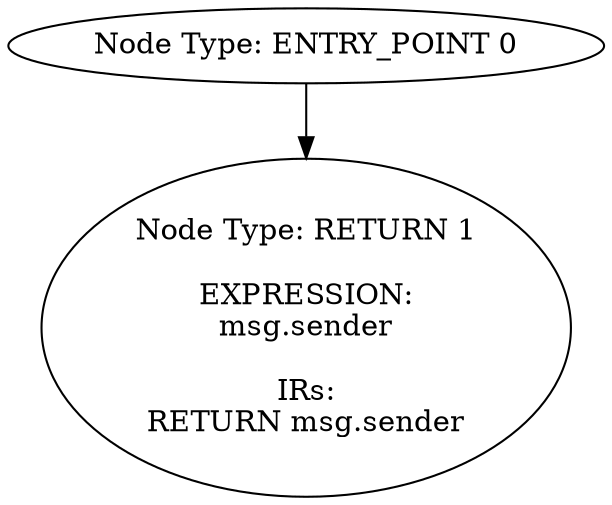 digraph{
0[label="Node Type: ENTRY_POINT 0
"];
0->1;
1[label="Node Type: RETURN 1

EXPRESSION:
msg.sender

IRs:
RETURN msg.sender"];
}
